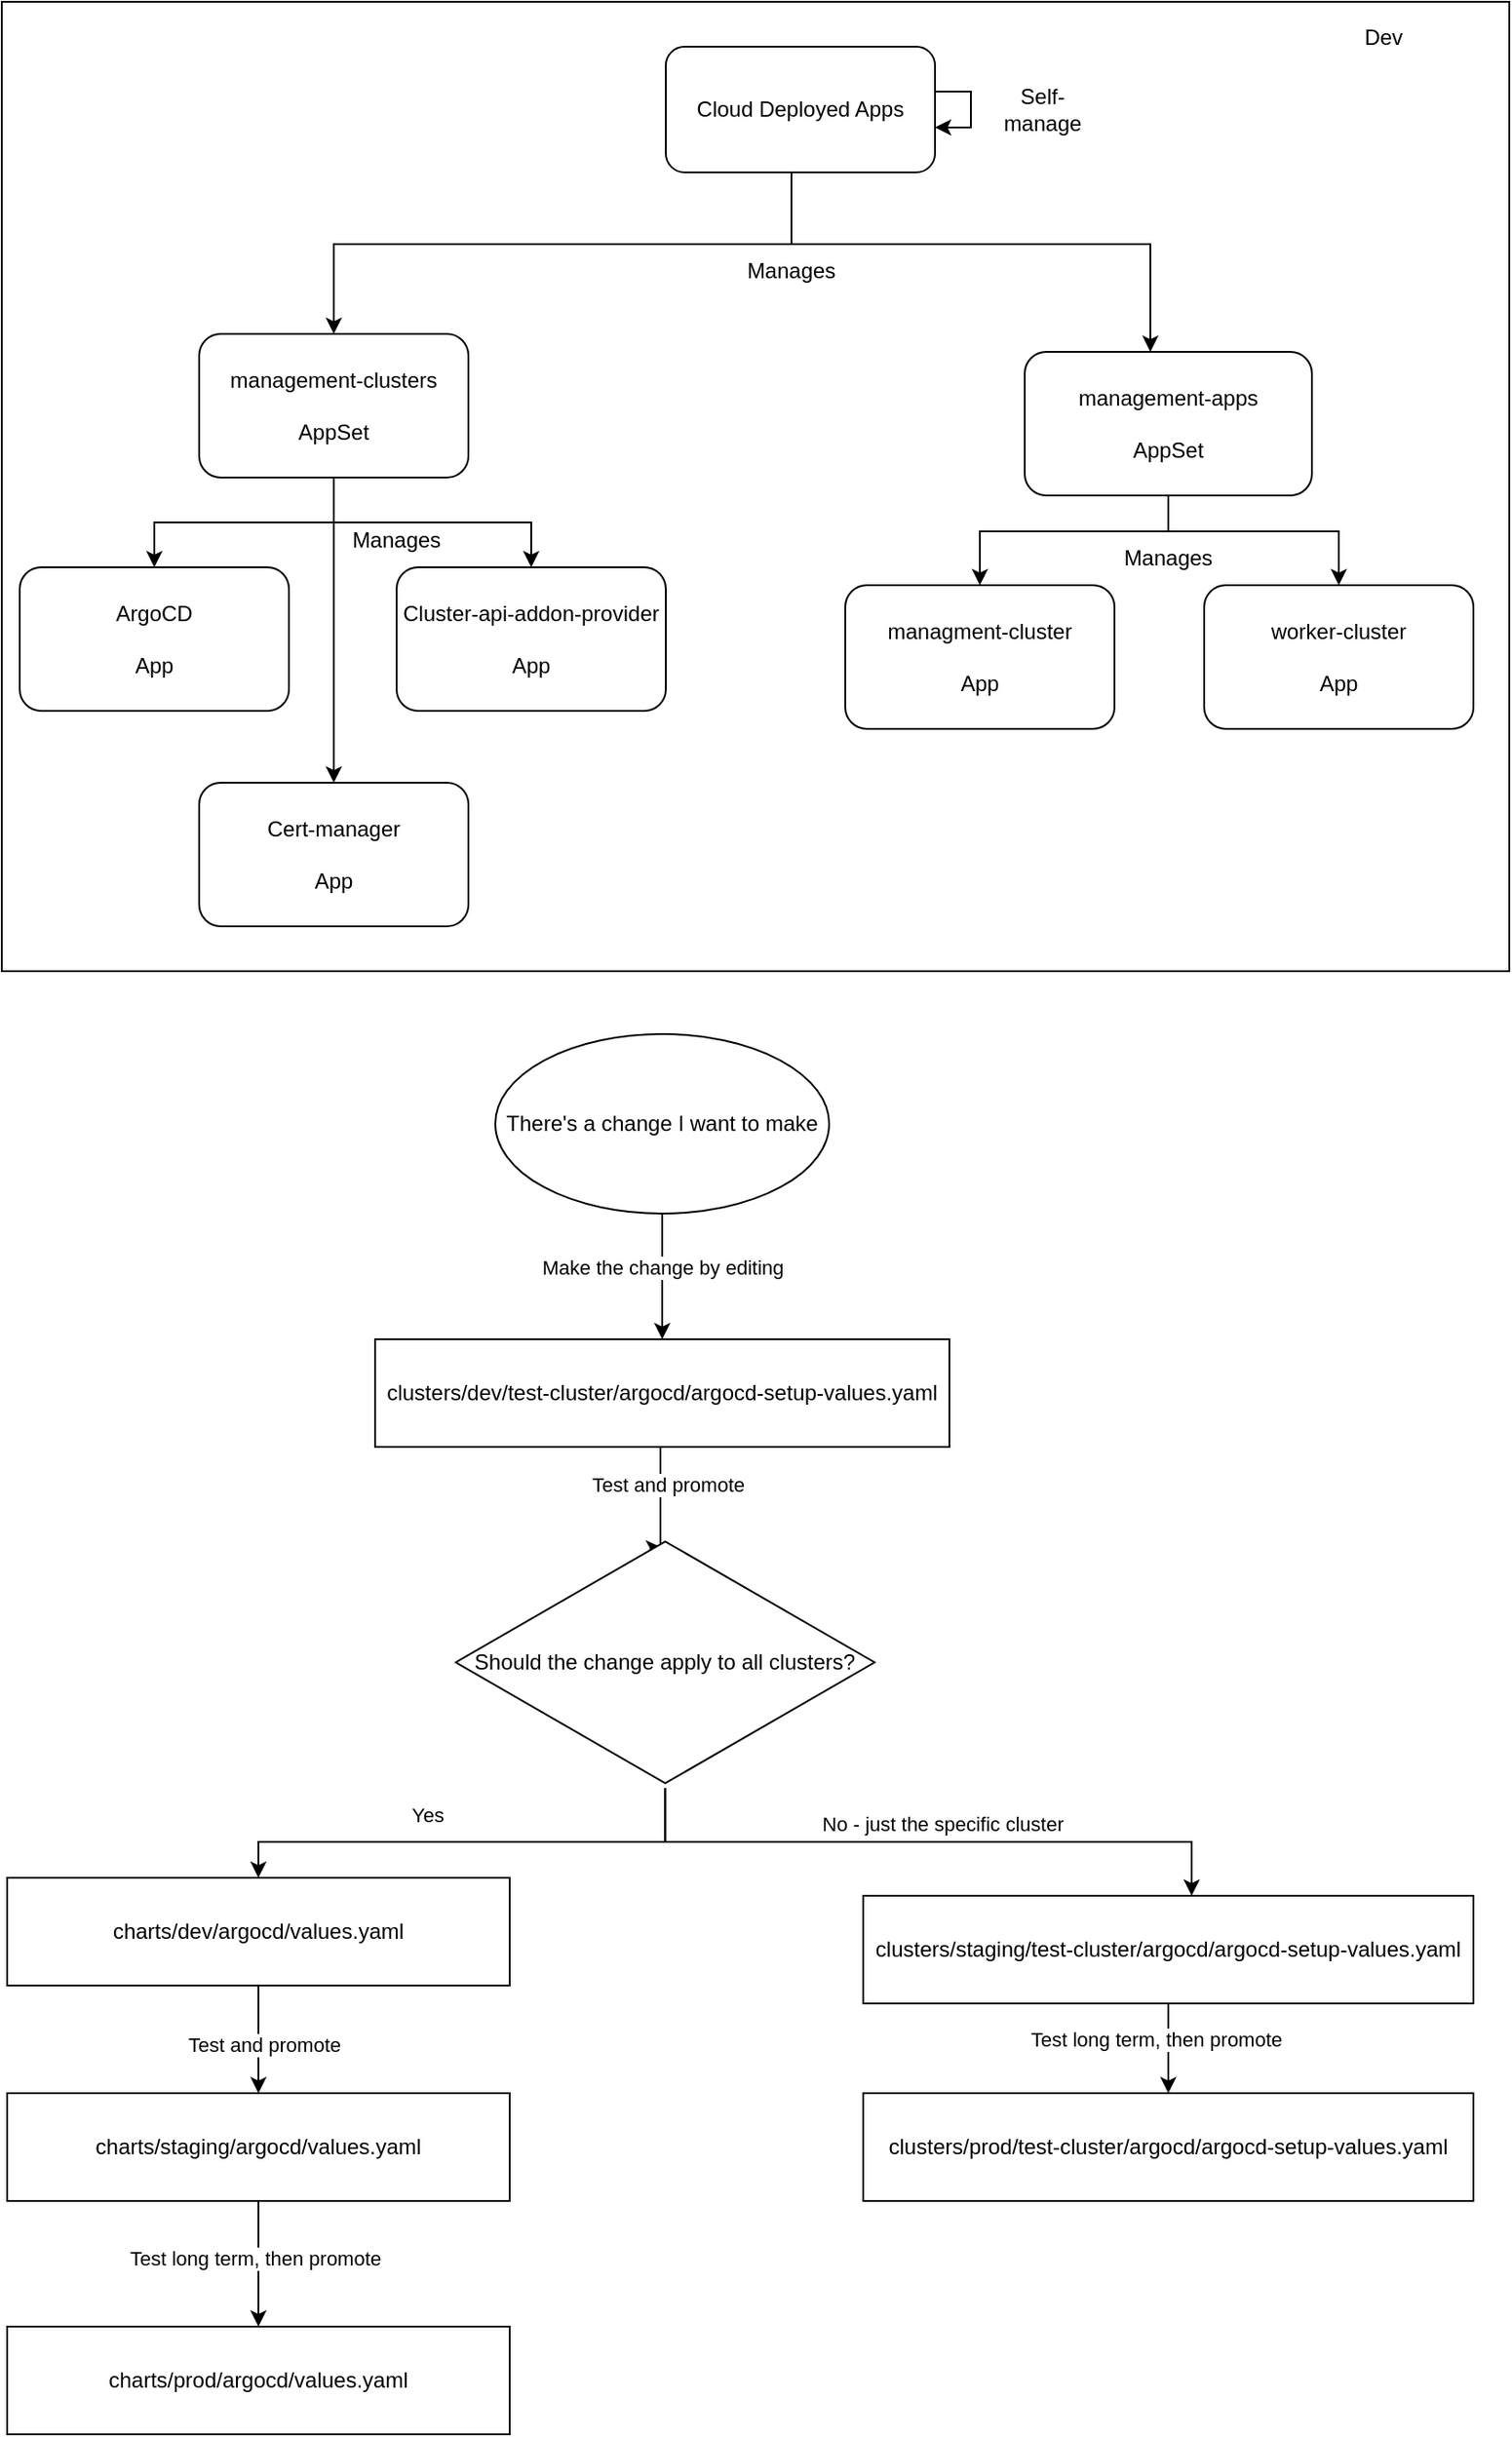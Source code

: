 <mxfile version="24.4.14" type="device">
  <diagram name="Page-1" id="bedBe2_VTExCJ06ZT0RP">
    <mxGraphModel dx="2064" dy="1095" grid="1" gridSize="10" guides="1" tooltips="1" connect="1" arrows="1" fold="1" page="1" pageScale="1" pageWidth="827" pageHeight="1169" math="0" shadow="0">
      <root>
        <mxCell id="0" />
        <mxCell id="1" parent="0" />
        <mxCell id="taE_gKGtC0kip1eN09oQ-19" value="" style="rounded=0;whiteSpace=wrap;html=1;" parent="1" vertex="1">
          <mxGeometry y="45" width="840" height="540" as="geometry" />
        </mxCell>
        <mxCell id="taE_gKGtC0kip1eN09oQ-11" style="edgeStyle=orthogonalEdgeStyle;rounded=0;orthogonalLoop=1;jettySize=auto;html=1;entryX=0.5;entryY=0;entryDx=0;entryDy=0;" parent="1" source="taE_gKGtC0kip1eN09oQ-1" target="taE_gKGtC0kip1eN09oQ-7" edge="1">
          <mxGeometry relative="1" as="geometry" />
        </mxCell>
        <mxCell id="taE_gKGtC0kip1eN09oQ-12" style="edgeStyle=orthogonalEdgeStyle;rounded=0;orthogonalLoop=1;jettySize=auto;html=1;" parent="1" source="taE_gKGtC0kip1eN09oQ-1" target="taE_gKGtC0kip1eN09oQ-8" edge="1">
          <mxGeometry relative="1" as="geometry" />
        </mxCell>
        <mxCell id="taE_gKGtC0kip1eN09oQ-13" style="edgeStyle=orthogonalEdgeStyle;rounded=0;orthogonalLoop=1;jettySize=auto;html=1;" parent="1" source="taE_gKGtC0kip1eN09oQ-1" target="taE_gKGtC0kip1eN09oQ-9" edge="1">
          <mxGeometry relative="1" as="geometry" />
        </mxCell>
        <mxCell id="taE_gKGtC0kip1eN09oQ-1" value="&lt;div&gt;management-clusters&lt;br&gt;&lt;br&gt;AppSet&lt;br&gt;&lt;/div&gt;" style="rounded=1;whiteSpace=wrap;html=1;" parent="1" vertex="1">
          <mxGeometry x="110" y="230" width="150" height="80" as="geometry" />
        </mxCell>
        <mxCell id="taE_gKGtC0kip1eN09oQ-17" style="edgeStyle=orthogonalEdgeStyle;rounded=0;orthogonalLoop=1;jettySize=auto;html=1;" parent="1" source="taE_gKGtC0kip1eN09oQ-2" target="taE_gKGtC0kip1eN09oQ-14" edge="1">
          <mxGeometry relative="1" as="geometry">
            <Array as="points">
              <mxPoint x="650" y="340" />
              <mxPoint x="545" y="340" />
            </Array>
          </mxGeometry>
        </mxCell>
        <mxCell id="taE_gKGtC0kip1eN09oQ-18" style="edgeStyle=orthogonalEdgeStyle;rounded=0;orthogonalLoop=1;jettySize=auto;html=1;" parent="1" source="taE_gKGtC0kip1eN09oQ-2" target="taE_gKGtC0kip1eN09oQ-15" edge="1">
          <mxGeometry relative="1" as="geometry">
            <Array as="points">
              <mxPoint x="650" y="340" />
              <mxPoint x="745" y="340" />
            </Array>
          </mxGeometry>
        </mxCell>
        <mxCell id="taE_gKGtC0kip1eN09oQ-2" value="management-apps&lt;br&gt;&lt;br&gt;&lt;div&gt;AppSet&lt;br&gt;&lt;/div&gt;" style="rounded=1;whiteSpace=wrap;html=1;" parent="1" vertex="1">
          <mxGeometry x="570" y="240" width="160" height="80" as="geometry" />
        </mxCell>
        <mxCell id="taE_gKGtC0kip1eN09oQ-4" style="edgeStyle=orthogonalEdgeStyle;rounded=0;orthogonalLoop=1;jettySize=auto;html=1;entryX=0.5;entryY=0;entryDx=0;entryDy=0;" parent="1" source="taE_gKGtC0kip1eN09oQ-3" target="taE_gKGtC0kip1eN09oQ-1" edge="1">
          <mxGeometry relative="1" as="geometry">
            <Array as="points">
              <mxPoint x="440" y="180" />
              <mxPoint x="185" y="180" />
            </Array>
          </mxGeometry>
        </mxCell>
        <mxCell id="taE_gKGtC0kip1eN09oQ-5" style="edgeStyle=orthogonalEdgeStyle;rounded=0;orthogonalLoop=1;jettySize=auto;html=1;" parent="1" source="taE_gKGtC0kip1eN09oQ-3" target="taE_gKGtC0kip1eN09oQ-2" edge="1">
          <mxGeometry relative="1" as="geometry">
            <Array as="points">
              <mxPoint x="440" y="180" />
              <mxPoint x="640" y="180" />
            </Array>
          </mxGeometry>
        </mxCell>
        <mxCell id="taE_gKGtC0kip1eN09oQ-3" value="&lt;div&gt;Cloud Deployed Apps&lt;/div&gt;" style="rounded=1;whiteSpace=wrap;html=1;" parent="1" vertex="1">
          <mxGeometry x="370" y="70" width="150" height="70" as="geometry" />
        </mxCell>
        <mxCell id="taE_gKGtC0kip1eN09oQ-6" style="edgeStyle=orthogonalEdgeStyle;rounded=0;orthogonalLoop=1;jettySize=auto;html=1;" parent="1" source="taE_gKGtC0kip1eN09oQ-3" target="taE_gKGtC0kip1eN09oQ-3" edge="1">
          <mxGeometry relative="1" as="geometry" />
        </mxCell>
        <mxCell id="taE_gKGtC0kip1eN09oQ-7" value="ArgoCD&lt;br&gt;&lt;br&gt;&lt;div&gt;App&lt;/div&gt;" style="rounded=1;whiteSpace=wrap;html=1;" parent="1" vertex="1">
          <mxGeometry x="10" y="360" width="150" height="80" as="geometry" />
        </mxCell>
        <mxCell id="taE_gKGtC0kip1eN09oQ-8" value="Cluster-api-addon-provider&lt;br&gt;&lt;br&gt;&lt;div&gt;App&lt;/div&gt;" style="rounded=1;whiteSpace=wrap;html=1;" parent="1" vertex="1">
          <mxGeometry x="220" y="360" width="150" height="80" as="geometry" />
        </mxCell>
        <mxCell id="taE_gKGtC0kip1eN09oQ-9" value="Cert-manager&lt;br&gt;&lt;br&gt;&lt;div&gt;App&lt;/div&gt;" style="rounded=1;whiteSpace=wrap;html=1;" parent="1" vertex="1">
          <mxGeometry x="110" y="480" width="150" height="80" as="geometry" />
        </mxCell>
        <mxCell id="taE_gKGtC0kip1eN09oQ-14" value="managment-cluster&lt;br&gt;&lt;br&gt;&lt;div&gt;App&lt;/div&gt;" style="rounded=1;whiteSpace=wrap;html=1;" parent="1" vertex="1">
          <mxGeometry x="470" y="370" width="150" height="80" as="geometry" />
        </mxCell>
        <mxCell id="taE_gKGtC0kip1eN09oQ-15" value="worker-cluster&lt;br&gt;&lt;br&gt;&lt;div&gt;App&lt;/div&gt;" style="rounded=1;whiteSpace=wrap;html=1;" parent="1" vertex="1">
          <mxGeometry x="670" y="370" width="150" height="80" as="geometry" />
        </mxCell>
        <mxCell id="taE_gKGtC0kip1eN09oQ-21" value="Self-manage" style="text;html=1;align=center;verticalAlign=middle;whiteSpace=wrap;rounded=0;" parent="1" vertex="1">
          <mxGeometry x="550" y="90" width="60" height="30" as="geometry" />
        </mxCell>
        <mxCell id="taE_gKGtC0kip1eN09oQ-22" value="Manages" style="text;html=1;align=center;verticalAlign=middle;whiteSpace=wrap;rounded=0;" parent="1" vertex="1">
          <mxGeometry x="390" y="180" width="100" height="30" as="geometry" />
        </mxCell>
        <mxCell id="taE_gKGtC0kip1eN09oQ-27" value="Manages" style="text;html=1;align=center;verticalAlign=middle;whiteSpace=wrap;rounded=0;" parent="1" vertex="1">
          <mxGeometry x="170" y="330" width="100" height="30" as="geometry" />
        </mxCell>
        <mxCell id="taE_gKGtC0kip1eN09oQ-31" value="Manages" style="text;html=1;align=center;verticalAlign=middle;whiteSpace=wrap;rounded=0;" parent="1" vertex="1">
          <mxGeometry x="600" y="340" width="100" height="30" as="geometry" />
        </mxCell>
        <mxCell id="taE_gKGtC0kip1eN09oQ-32" value="Dev" style="text;html=1;align=center;verticalAlign=middle;whiteSpace=wrap;rounded=0;" parent="1" vertex="1">
          <mxGeometry x="720" y="50" width="100" height="30" as="geometry" />
        </mxCell>
        <mxCell id="taE_gKGtC0kip1eN09oQ-40" style="edgeStyle=orthogonalEdgeStyle;rounded=0;orthogonalLoop=1;jettySize=auto;html=1;entryX=0.493;entryY=0.044;entryDx=0;entryDy=0;entryPerimeter=0;exitX=0.5;exitY=1;exitDx=0;exitDy=0;" parent="1" source="taE_gKGtC0kip1eN09oQ-34" target="taE_gKGtC0kip1eN09oQ-44" edge="1">
          <mxGeometry relative="1" as="geometry">
            <Array as="points">
              <mxPoint x="367" y="850" />
            </Array>
          </mxGeometry>
        </mxCell>
        <mxCell id="taE_gKGtC0kip1eN09oQ-57" value="Test and promote" style="edgeLabel;html=1;align=center;verticalAlign=middle;resizable=0;points=[];" parent="taE_gKGtC0kip1eN09oQ-40" vertex="1" connectable="0">
          <mxGeometry x="-0.263" y="4" relative="1" as="geometry">
            <mxPoint as="offset" />
          </mxGeometry>
        </mxCell>
        <mxCell id="taE_gKGtC0kip1eN09oQ-34" value="clusters/dev/test-cluster/argocd/argocd-setup-values.yaml" style="rounded=0;whiteSpace=wrap;html=1;" parent="1" vertex="1">
          <mxGeometry x="208" y="790" width="320" height="60" as="geometry" />
        </mxCell>
        <mxCell id="taE_gKGtC0kip1eN09oQ-41" style="edgeStyle=orthogonalEdgeStyle;rounded=0;orthogonalLoop=1;jettySize=auto;html=1;" parent="1" source="taE_gKGtC0kip1eN09oQ-35" target="taE_gKGtC0kip1eN09oQ-36" edge="1">
          <mxGeometry relative="1" as="geometry" />
        </mxCell>
        <mxCell id="taE_gKGtC0kip1eN09oQ-52" value="Test and promote" style="edgeLabel;html=1;align=center;verticalAlign=middle;resizable=0;points=[];" parent="taE_gKGtC0kip1eN09oQ-41" vertex="1" connectable="0">
          <mxGeometry x="0.1" y="3" relative="1" as="geometry">
            <mxPoint as="offset" />
          </mxGeometry>
        </mxCell>
        <mxCell id="taE_gKGtC0kip1eN09oQ-35" value="charts/dev/argocd/values.yaml" style="rounded=0;whiteSpace=wrap;html=1;" parent="1" vertex="1">
          <mxGeometry x="3" y="1090" width="280" height="60" as="geometry" />
        </mxCell>
        <mxCell id="taE_gKGtC0kip1eN09oQ-42" style="edgeStyle=orthogonalEdgeStyle;rounded=0;orthogonalLoop=1;jettySize=auto;html=1;" parent="1" source="taE_gKGtC0kip1eN09oQ-36" target="taE_gKGtC0kip1eN09oQ-37" edge="1">
          <mxGeometry relative="1" as="geometry" />
        </mxCell>
        <mxCell id="taE_gKGtC0kip1eN09oQ-53" value="Test long term, then promote" style="edgeLabel;html=1;align=center;verticalAlign=middle;resizable=0;points=[];" parent="taE_gKGtC0kip1eN09oQ-42" vertex="1" connectable="0">
          <mxGeometry x="-0.086" y="-2" relative="1" as="geometry">
            <mxPoint as="offset" />
          </mxGeometry>
        </mxCell>
        <mxCell id="taE_gKGtC0kip1eN09oQ-36" value="charts/staging/argocd/values.yaml" style="rounded=0;whiteSpace=wrap;html=1;" parent="1" vertex="1">
          <mxGeometry x="3" y="1210" width="280" height="60" as="geometry" />
        </mxCell>
        <mxCell id="taE_gKGtC0kip1eN09oQ-37" value="charts/prod/argocd/values.yaml" style="rounded=0;whiteSpace=wrap;html=1;" parent="1" vertex="1">
          <mxGeometry x="3" y="1340" width="280" height="60" as="geometry" />
        </mxCell>
        <mxCell id="taE_gKGtC0kip1eN09oQ-48" style="edgeStyle=orthogonalEdgeStyle;rounded=0;orthogonalLoop=1;jettySize=auto;html=1;entryX=0.5;entryY=0;entryDx=0;entryDy=0;" parent="1" source="taE_gKGtC0kip1eN09oQ-38" target="taE_gKGtC0kip1eN09oQ-39" edge="1">
          <mxGeometry relative="1" as="geometry" />
        </mxCell>
        <mxCell id="taE_gKGtC0kip1eN09oQ-38" value="clusters/staging/test-cluster/argocd/argocd-setup-values.yaml" style="rounded=0;whiteSpace=wrap;html=1;" parent="1" vertex="1">
          <mxGeometry x="480" y="1100" width="340" height="60" as="geometry" />
        </mxCell>
        <mxCell id="taE_gKGtC0kip1eN09oQ-39" value="clusters/prod/test-cluster/argocd/argocd-setup-values.yaml" style="rounded=0;whiteSpace=wrap;html=1;" parent="1" vertex="1">
          <mxGeometry x="480" y="1210" width="340" height="60" as="geometry" />
        </mxCell>
        <mxCell id="taE_gKGtC0kip1eN09oQ-46" style="edgeStyle=orthogonalEdgeStyle;rounded=0;orthogonalLoop=1;jettySize=auto;html=1;entryX=0.5;entryY=0;entryDx=0;entryDy=0;" parent="1" source="taE_gKGtC0kip1eN09oQ-44" target="taE_gKGtC0kip1eN09oQ-35" edge="1">
          <mxGeometry relative="1" as="geometry">
            <mxPoint x="143" y="1080" as="targetPoint" />
            <Array as="points">
              <mxPoint x="370" y="1070" />
              <mxPoint x="143" y="1070" />
            </Array>
          </mxGeometry>
        </mxCell>
        <mxCell id="taE_gKGtC0kip1eN09oQ-49" value="&lt;div&gt;Yes&lt;/div&gt;" style="edgeLabel;html=1;align=center;verticalAlign=middle;resizable=0;points=[];" parent="taE_gKGtC0kip1eN09oQ-46" vertex="1" connectable="0">
          <mxGeometry x="0.176" y="-2" relative="1" as="geometry">
            <mxPoint y="-13" as="offset" />
          </mxGeometry>
        </mxCell>
        <mxCell id="taE_gKGtC0kip1eN09oQ-47" style="edgeStyle=orthogonalEdgeStyle;rounded=0;orthogonalLoop=1;jettySize=auto;html=1;" parent="1" source="taE_gKGtC0kip1eN09oQ-44" target="taE_gKGtC0kip1eN09oQ-38" edge="1">
          <mxGeometry relative="1" as="geometry">
            <Array as="points">
              <mxPoint x="370" y="1070" />
              <mxPoint x="663" y="1070" />
            </Array>
          </mxGeometry>
        </mxCell>
        <mxCell id="taE_gKGtC0kip1eN09oQ-51" value="No - just the specific cluster" style="edgeLabel;html=1;align=center;verticalAlign=middle;resizable=0;points=[];" parent="taE_gKGtC0kip1eN09oQ-47" vertex="1" connectable="0">
          <mxGeometry x="0.103" y="-3" relative="1" as="geometry">
            <mxPoint x="-11" y="-13" as="offset" />
          </mxGeometry>
        </mxCell>
        <mxCell id="taE_gKGtC0kip1eN09oQ-44" value="Should the change apply to all clusters?" style="html=1;whiteSpace=wrap;aspect=fixed;shape=isoRectangle;" parent="1" vertex="1">
          <mxGeometry x="253" y="900" width="233.33" height="140" as="geometry" />
        </mxCell>
        <mxCell id="taE_gKGtC0kip1eN09oQ-50" value="&lt;div&gt;&lt;br&gt;&lt;/div&gt;" style="edgeLabel;html=1;align=center;verticalAlign=middle;resizable=0;points=[];" parent="1" vertex="1" connectable="0">
          <mxGeometry x="313.0" y="1060" as="geometry">
            <mxPoint x="205" y="-10" as="offset" />
          </mxGeometry>
        </mxCell>
        <mxCell id="taE_gKGtC0kip1eN09oQ-54" value="Test long term, then promote" style="edgeLabel;html=1;align=center;verticalAlign=middle;resizable=0;points=[];" parent="1" vertex="1" connectable="0">
          <mxGeometry x="643" y="1180" as="geometry" />
        </mxCell>
        <mxCell id="c86gPvE5_RZw3oMdyiMG-3" style="edgeStyle=orthogonalEdgeStyle;rounded=0;orthogonalLoop=1;jettySize=auto;html=1;entryX=0.5;entryY=0;entryDx=0;entryDy=0;" edge="1" parent="1" source="c86gPvE5_RZw3oMdyiMG-2" target="taE_gKGtC0kip1eN09oQ-34">
          <mxGeometry relative="1" as="geometry" />
        </mxCell>
        <mxCell id="c86gPvE5_RZw3oMdyiMG-4" value="Make the change by editing" style="edgeLabel;html=1;align=center;verticalAlign=middle;resizable=0;points=[];" vertex="1" connectable="0" parent="c86gPvE5_RZw3oMdyiMG-3">
          <mxGeometry x="0.171" y="-2" relative="1" as="geometry">
            <mxPoint x="2" y="-11" as="offset" />
          </mxGeometry>
        </mxCell>
        <mxCell id="c86gPvE5_RZw3oMdyiMG-2" value="There&#39;s a change I want to make" style="ellipse;whiteSpace=wrap;html=1;" vertex="1" parent="1">
          <mxGeometry x="275" y="620" width="186" height="100" as="geometry" />
        </mxCell>
      </root>
    </mxGraphModel>
  </diagram>
</mxfile>
